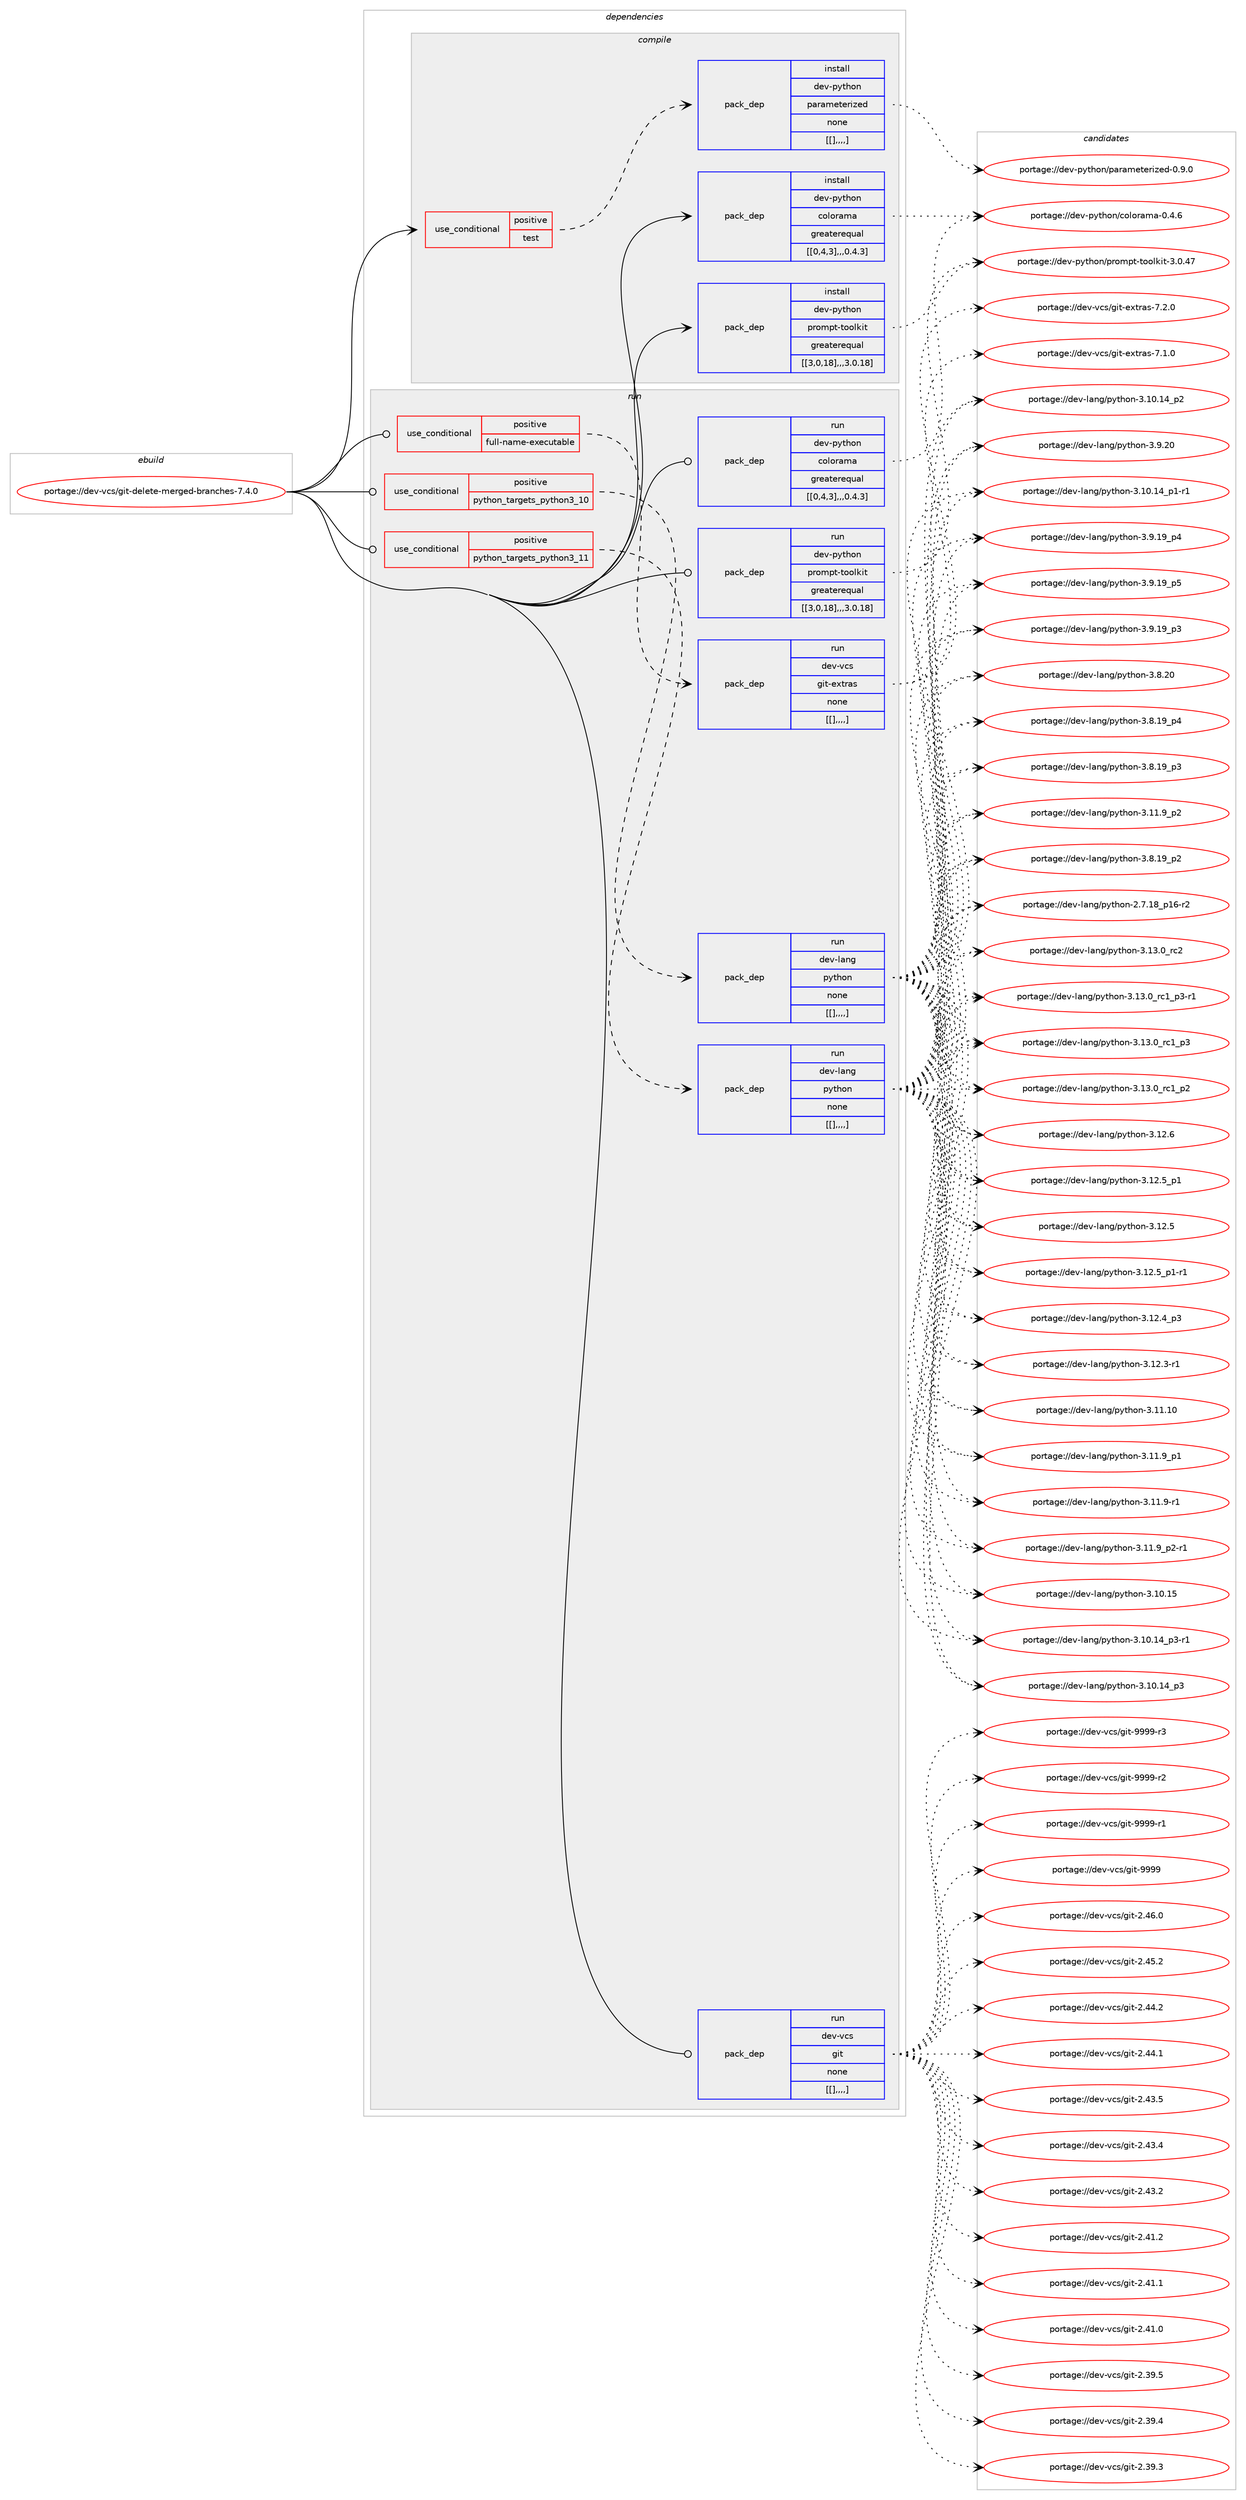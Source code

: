digraph prolog {

# *************
# Graph options
# *************

newrank=true;
concentrate=true;
compound=true;
graph [rankdir=LR,fontname=Helvetica,fontsize=10,ranksep=1.5];#, ranksep=2.5, nodesep=0.2];
edge  [arrowhead=vee];
node  [fontname=Helvetica,fontsize=10];

# **********
# The ebuild
# **********

subgraph cluster_leftcol {
color=gray;
label=<<i>ebuild</i>>;
id [label="portage://dev-vcs/git-delete-merged-branches-7.4.0", color=red, width=4, href="../dev-vcs/git-delete-merged-branches-7.4.0.svg"];
}

# ****************
# The dependencies
# ****************

subgraph cluster_midcol {
color=gray;
label=<<i>dependencies</i>>;
subgraph cluster_compile {
fillcolor="#eeeeee";
style=filled;
label=<<i>compile</i>>;
subgraph cond64317 {
dependency226210 [label=<<TABLE BORDER="0" CELLBORDER="1" CELLSPACING="0" CELLPADDING="4"><TR><TD ROWSPAN="3" CELLPADDING="10">use_conditional</TD></TR><TR><TD>positive</TD></TR><TR><TD>test</TD></TR></TABLE>>, shape=none, color=red];
subgraph pack160438 {
dependency226211 [label=<<TABLE BORDER="0" CELLBORDER="1" CELLSPACING="0" CELLPADDING="4" WIDTH="220"><TR><TD ROWSPAN="6" CELLPADDING="30">pack_dep</TD></TR><TR><TD WIDTH="110">install</TD></TR><TR><TD>dev-python</TD></TR><TR><TD>parameterized</TD></TR><TR><TD>none</TD></TR><TR><TD>[[],,,,]</TD></TR></TABLE>>, shape=none, color=blue];
}
dependency226210:e -> dependency226211:w [weight=20,style="dashed",arrowhead="vee"];
}
id:e -> dependency226210:w [weight=20,style="solid",arrowhead="vee"];
subgraph pack160439 {
dependency226212 [label=<<TABLE BORDER="0" CELLBORDER="1" CELLSPACING="0" CELLPADDING="4" WIDTH="220"><TR><TD ROWSPAN="6" CELLPADDING="30">pack_dep</TD></TR><TR><TD WIDTH="110">install</TD></TR><TR><TD>dev-python</TD></TR><TR><TD>colorama</TD></TR><TR><TD>greaterequal</TD></TR><TR><TD>[[0,4,3],,,0.4.3]</TD></TR></TABLE>>, shape=none, color=blue];
}
id:e -> dependency226212:w [weight=20,style="solid",arrowhead="vee"];
subgraph pack160440 {
dependency226213 [label=<<TABLE BORDER="0" CELLBORDER="1" CELLSPACING="0" CELLPADDING="4" WIDTH="220"><TR><TD ROWSPAN="6" CELLPADDING="30">pack_dep</TD></TR><TR><TD WIDTH="110">install</TD></TR><TR><TD>dev-python</TD></TR><TR><TD>prompt-toolkit</TD></TR><TR><TD>greaterequal</TD></TR><TR><TD>[[3,0,18],,,3.0.18]</TD></TR></TABLE>>, shape=none, color=blue];
}
id:e -> dependency226213:w [weight=20,style="solid",arrowhead="vee"];
}
subgraph cluster_compileandrun {
fillcolor="#eeeeee";
style=filled;
label=<<i>compile and run</i>>;
}
subgraph cluster_run {
fillcolor="#eeeeee";
style=filled;
label=<<i>run</i>>;
subgraph cond64318 {
dependency226214 [label=<<TABLE BORDER="0" CELLBORDER="1" CELLSPACING="0" CELLPADDING="4"><TR><TD ROWSPAN="3" CELLPADDING="10">use_conditional</TD></TR><TR><TD>positive</TD></TR><TR><TD>full-name-executable</TD></TR></TABLE>>, shape=none, color=red];
subgraph pack160441 {
dependency226215 [label=<<TABLE BORDER="0" CELLBORDER="1" CELLSPACING="0" CELLPADDING="4" WIDTH="220"><TR><TD ROWSPAN="6" CELLPADDING="30">pack_dep</TD></TR><TR><TD WIDTH="110">run</TD></TR><TR><TD>dev-vcs</TD></TR><TR><TD>git-extras</TD></TR><TR><TD>none</TD></TR><TR><TD>[[],,,,]</TD></TR></TABLE>>, shape=none, color=blue];
}
dependency226214:e -> dependency226215:w [weight=20,style="dashed",arrowhead="vee"];
}
id:e -> dependency226214:w [weight=20,style="solid",arrowhead="odot"];
subgraph cond64319 {
dependency226216 [label=<<TABLE BORDER="0" CELLBORDER="1" CELLSPACING="0" CELLPADDING="4"><TR><TD ROWSPAN="3" CELLPADDING="10">use_conditional</TD></TR><TR><TD>positive</TD></TR><TR><TD>python_targets_python3_10</TD></TR></TABLE>>, shape=none, color=red];
subgraph pack160442 {
dependency226217 [label=<<TABLE BORDER="0" CELLBORDER="1" CELLSPACING="0" CELLPADDING="4" WIDTH="220"><TR><TD ROWSPAN="6" CELLPADDING="30">pack_dep</TD></TR><TR><TD WIDTH="110">run</TD></TR><TR><TD>dev-lang</TD></TR><TR><TD>python</TD></TR><TR><TD>none</TD></TR><TR><TD>[[],,,,]</TD></TR></TABLE>>, shape=none, color=blue];
}
dependency226216:e -> dependency226217:w [weight=20,style="dashed",arrowhead="vee"];
}
id:e -> dependency226216:w [weight=20,style="solid",arrowhead="odot"];
subgraph cond64320 {
dependency226218 [label=<<TABLE BORDER="0" CELLBORDER="1" CELLSPACING="0" CELLPADDING="4"><TR><TD ROWSPAN="3" CELLPADDING="10">use_conditional</TD></TR><TR><TD>positive</TD></TR><TR><TD>python_targets_python3_11</TD></TR></TABLE>>, shape=none, color=red];
subgraph pack160443 {
dependency226219 [label=<<TABLE BORDER="0" CELLBORDER="1" CELLSPACING="0" CELLPADDING="4" WIDTH="220"><TR><TD ROWSPAN="6" CELLPADDING="30">pack_dep</TD></TR><TR><TD WIDTH="110">run</TD></TR><TR><TD>dev-lang</TD></TR><TR><TD>python</TD></TR><TR><TD>none</TD></TR><TR><TD>[[],,,,]</TD></TR></TABLE>>, shape=none, color=blue];
}
dependency226218:e -> dependency226219:w [weight=20,style="dashed",arrowhead="vee"];
}
id:e -> dependency226218:w [weight=20,style="solid",arrowhead="odot"];
subgraph pack160444 {
dependency226220 [label=<<TABLE BORDER="0" CELLBORDER="1" CELLSPACING="0" CELLPADDING="4" WIDTH="220"><TR><TD ROWSPAN="6" CELLPADDING="30">pack_dep</TD></TR><TR><TD WIDTH="110">run</TD></TR><TR><TD>dev-python</TD></TR><TR><TD>colorama</TD></TR><TR><TD>greaterequal</TD></TR><TR><TD>[[0,4,3],,,0.4.3]</TD></TR></TABLE>>, shape=none, color=blue];
}
id:e -> dependency226220:w [weight=20,style="solid",arrowhead="odot"];
subgraph pack160445 {
dependency226221 [label=<<TABLE BORDER="0" CELLBORDER="1" CELLSPACING="0" CELLPADDING="4" WIDTH="220"><TR><TD ROWSPAN="6" CELLPADDING="30">pack_dep</TD></TR><TR><TD WIDTH="110">run</TD></TR><TR><TD>dev-python</TD></TR><TR><TD>prompt-toolkit</TD></TR><TR><TD>greaterequal</TD></TR><TR><TD>[[3,0,18],,,3.0.18]</TD></TR></TABLE>>, shape=none, color=blue];
}
id:e -> dependency226221:w [weight=20,style="solid",arrowhead="odot"];
subgraph pack160446 {
dependency226222 [label=<<TABLE BORDER="0" CELLBORDER="1" CELLSPACING="0" CELLPADDING="4" WIDTH="220"><TR><TD ROWSPAN="6" CELLPADDING="30">pack_dep</TD></TR><TR><TD WIDTH="110">run</TD></TR><TR><TD>dev-vcs</TD></TR><TR><TD>git</TD></TR><TR><TD>none</TD></TR><TR><TD>[[],,,,]</TD></TR></TABLE>>, shape=none, color=blue];
}
id:e -> dependency226222:w [weight=20,style="solid",arrowhead="odot"];
}
}

# **************
# The candidates
# **************

subgraph cluster_choices {
rank=same;
color=gray;
label=<<i>candidates</i>>;

subgraph choice160438 {
color=black;
nodesep=1;
choice10010111845112121116104111110471129711497109101116101114105122101100454846574648 [label="portage://dev-python/parameterized-0.9.0", color=red, width=4,href="../dev-python/parameterized-0.9.0.svg"];
dependency226211:e -> choice10010111845112121116104111110471129711497109101116101114105122101100454846574648:w [style=dotted,weight="100"];
}
subgraph choice160439 {
color=black;
nodesep=1;
choice1001011184511212111610411111047991111081111149710997454846524654 [label="portage://dev-python/colorama-0.4.6", color=red, width=4,href="../dev-python/colorama-0.4.6.svg"];
dependency226212:e -> choice1001011184511212111610411111047991111081111149710997454846524654:w [style=dotted,weight="100"];
}
subgraph choice160440 {
color=black;
nodesep=1;
choice10010111845112121116104111110471121141111091121164511611111110810710511645514648465255 [label="portage://dev-python/prompt-toolkit-3.0.47", color=red, width=4,href="../dev-python/prompt-toolkit-3.0.47.svg"];
dependency226213:e -> choice10010111845112121116104111110471121141111091121164511611111110810710511645514648465255:w [style=dotted,weight="100"];
}
subgraph choice160441 {
color=black;
nodesep=1;
choice1001011184511899115471031051164510112011611497115455546504648 [label="portage://dev-vcs/git-extras-7.2.0", color=red, width=4,href="../dev-vcs/git-extras-7.2.0.svg"];
choice1001011184511899115471031051164510112011611497115455546494648 [label="portage://dev-vcs/git-extras-7.1.0", color=red, width=4,href="../dev-vcs/git-extras-7.1.0.svg"];
dependency226215:e -> choice1001011184511899115471031051164510112011611497115455546504648:w [style=dotted,weight="100"];
dependency226215:e -> choice1001011184511899115471031051164510112011611497115455546494648:w [style=dotted,weight="100"];
}
subgraph choice160442 {
color=black;
nodesep=1;
choice10010111845108971101034711212111610411111045514649514648951149950 [label="portage://dev-lang/python-3.13.0_rc2", color=red, width=4,href="../dev-lang/python-3.13.0_rc2.svg"];
choice1001011184510897110103471121211161041111104551464951464895114994995112514511449 [label="portage://dev-lang/python-3.13.0_rc1_p3-r1", color=red, width=4,href="../dev-lang/python-3.13.0_rc1_p3-r1.svg"];
choice100101118451089711010347112121116104111110455146495146489511499499511251 [label="portage://dev-lang/python-3.13.0_rc1_p3", color=red, width=4,href="../dev-lang/python-3.13.0_rc1_p3.svg"];
choice100101118451089711010347112121116104111110455146495146489511499499511250 [label="portage://dev-lang/python-3.13.0_rc1_p2", color=red, width=4,href="../dev-lang/python-3.13.0_rc1_p2.svg"];
choice10010111845108971101034711212111610411111045514649504654 [label="portage://dev-lang/python-3.12.6", color=red, width=4,href="../dev-lang/python-3.12.6.svg"];
choice1001011184510897110103471121211161041111104551464950465395112494511449 [label="portage://dev-lang/python-3.12.5_p1-r1", color=red, width=4,href="../dev-lang/python-3.12.5_p1-r1.svg"];
choice100101118451089711010347112121116104111110455146495046539511249 [label="portage://dev-lang/python-3.12.5_p1", color=red, width=4,href="../dev-lang/python-3.12.5_p1.svg"];
choice10010111845108971101034711212111610411111045514649504653 [label="portage://dev-lang/python-3.12.5", color=red, width=4,href="../dev-lang/python-3.12.5.svg"];
choice100101118451089711010347112121116104111110455146495046529511251 [label="portage://dev-lang/python-3.12.4_p3", color=red, width=4,href="../dev-lang/python-3.12.4_p3.svg"];
choice100101118451089711010347112121116104111110455146495046514511449 [label="portage://dev-lang/python-3.12.3-r1", color=red, width=4,href="../dev-lang/python-3.12.3-r1.svg"];
choice1001011184510897110103471121211161041111104551464949464948 [label="portage://dev-lang/python-3.11.10", color=red, width=4,href="../dev-lang/python-3.11.10.svg"];
choice1001011184510897110103471121211161041111104551464949465795112504511449 [label="portage://dev-lang/python-3.11.9_p2-r1", color=red, width=4,href="../dev-lang/python-3.11.9_p2-r1.svg"];
choice100101118451089711010347112121116104111110455146494946579511250 [label="portage://dev-lang/python-3.11.9_p2", color=red, width=4,href="../dev-lang/python-3.11.9_p2.svg"];
choice100101118451089711010347112121116104111110455146494946579511249 [label="portage://dev-lang/python-3.11.9_p1", color=red, width=4,href="../dev-lang/python-3.11.9_p1.svg"];
choice100101118451089711010347112121116104111110455146494946574511449 [label="portage://dev-lang/python-3.11.9-r1", color=red, width=4,href="../dev-lang/python-3.11.9-r1.svg"];
choice1001011184510897110103471121211161041111104551464948464953 [label="portage://dev-lang/python-3.10.15", color=red, width=4,href="../dev-lang/python-3.10.15.svg"];
choice100101118451089711010347112121116104111110455146494846495295112514511449 [label="portage://dev-lang/python-3.10.14_p3-r1", color=red, width=4,href="../dev-lang/python-3.10.14_p3-r1.svg"];
choice10010111845108971101034711212111610411111045514649484649529511251 [label="portage://dev-lang/python-3.10.14_p3", color=red, width=4,href="../dev-lang/python-3.10.14_p3.svg"];
choice10010111845108971101034711212111610411111045514649484649529511250 [label="portage://dev-lang/python-3.10.14_p2", color=red, width=4,href="../dev-lang/python-3.10.14_p2.svg"];
choice100101118451089711010347112121116104111110455146494846495295112494511449 [label="portage://dev-lang/python-3.10.14_p1-r1", color=red, width=4,href="../dev-lang/python-3.10.14_p1-r1.svg"];
choice10010111845108971101034711212111610411111045514657465048 [label="portage://dev-lang/python-3.9.20", color=red, width=4,href="../dev-lang/python-3.9.20.svg"];
choice100101118451089711010347112121116104111110455146574649579511253 [label="portage://dev-lang/python-3.9.19_p5", color=red, width=4,href="../dev-lang/python-3.9.19_p5.svg"];
choice100101118451089711010347112121116104111110455146574649579511252 [label="portage://dev-lang/python-3.9.19_p4", color=red, width=4,href="../dev-lang/python-3.9.19_p4.svg"];
choice100101118451089711010347112121116104111110455146574649579511251 [label="portage://dev-lang/python-3.9.19_p3", color=red, width=4,href="../dev-lang/python-3.9.19_p3.svg"];
choice10010111845108971101034711212111610411111045514656465048 [label="portage://dev-lang/python-3.8.20", color=red, width=4,href="../dev-lang/python-3.8.20.svg"];
choice100101118451089711010347112121116104111110455146564649579511252 [label="portage://dev-lang/python-3.8.19_p4", color=red, width=4,href="../dev-lang/python-3.8.19_p4.svg"];
choice100101118451089711010347112121116104111110455146564649579511251 [label="portage://dev-lang/python-3.8.19_p3", color=red, width=4,href="../dev-lang/python-3.8.19_p3.svg"];
choice100101118451089711010347112121116104111110455146564649579511250 [label="portage://dev-lang/python-3.8.19_p2", color=red, width=4,href="../dev-lang/python-3.8.19_p2.svg"];
choice100101118451089711010347112121116104111110455046554649569511249544511450 [label="portage://dev-lang/python-2.7.18_p16-r2", color=red, width=4,href="../dev-lang/python-2.7.18_p16-r2.svg"];
dependency226217:e -> choice10010111845108971101034711212111610411111045514649514648951149950:w [style=dotted,weight="100"];
dependency226217:e -> choice1001011184510897110103471121211161041111104551464951464895114994995112514511449:w [style=dotted,weight="100"];
dependency226217:e -> choice100101118451089711010347112121116104111110455146495146489511499499511251:w [style=dotted,weight="100"];
dependency226217:e -> choice100101118451089711010347112121116104111110455146495146489511499499511250:w [style=dotted,weight="100"];
dependency226217:e -> choice10010111845108971101034711212111610411111045514649504654:w [style=dotted,weight="100"];
dependency226217:e -> choice1001011184510897110103471121211161041111104551464950465395112494511449:w [style=dotted,weight="100"];
dependency226217:e -> choice100101118451089711010347112121116104111110455146495046539511249:w [style=dotted,weight="100"];
dependency226217:e -> choice10010111845108971101034711212111610411111045514649504653:w [style=dotted,weight="100"];
dependency226217:e -> choice100101118451089711010347112121116104111110455146495046529511251:w [style=dotted,weight="100"];
dependency226217:e -> choice100101118451089711010347112121116104111110455146495046514511449:w [style=dotted,weight="100"];
dependency226217:e -> choice1001011184510897110103471121211161041111104551464949464948:w [style=dotted,weight="100"];
dependency226217:e -> choice1001011184510897110103471121211161041111104551464949465795112504511449:w [style=dotted,weight="100"];
dependency226217:e -> choice100101118451089711010347112121116104111110455146494946579511250:w [style=dotted,weight="100"];
dependency226217:e -> choice100101118451089711010347112121116104111110455146494946579511249:w [style=dotted,weight="100"];
dependency226217:e -> choice100101118451089711010347112121116104111110455146494946574511449:w [style=dotted,weight="100"];
dependency226217:e -> choice1001011184510897110103471121211161041111104551464948464953:w [style=dotted,weight="100"];
dependency226217:e -> choice100101118451089711010347112121116104111110455146494846495295112514511449:w [style=dotted,weight="100"];
dependency226217:e -> choice10010111845108971101034711212111610411111045514649484649529511251:w [style=dotted,weight="100"];
dependency226217:e -> choice10010111845108971101034711212111610411111045514649484649529511250:w [style=dotted,weight="100"];
dependency226217:e -> choice100101118451089711010347112121116104111110455146494846495295112494511449:w [style=dotted,weight="100"];
dependency226217:e -> choice10010111845108971101034711212111610411111045514657465048:w [style=dotted,weight="100"];
dependency226217:e -> choice100101118451089711010347112121116104111110455146574649579511253:w [style=dotted,weight="100"];
dependency226217:e -> choice100101118451089711010347112121116104111110455146574649579511252:w [style=dotted,weight="100"];
dependency226217:e -> choice100101118451089711010347112121116104111110455146574649579511251:w [style=dotted,weight="100"];
dependency226217:e -> choice10010111845108971101034711212111610411111045514656465048:w [style=dotted,weight="100"];
dependency226217:e -> choice100101118451089711010347112121116104111110455146564649579511252:w [style=dotted,weight="100"];
dependency226217:e -> choice100101118451089711010347112121116104111110455146564649579511251:w [style=dotted,weight="100"];
dependency226217:e -> choice100101118451089711010347112121116104111110455146564649579511250:w [style=dotted,weight="100"];
dependency226217:e -> choice100101118451089711010347112121116104111110455046554649569511249544511450:w [style=dotted,weight="100"];
}
subgraph choice160443 {
color=black;
nodesep=1;
choice10010111845108971101034711212111610411111045514649514648951149950 [label="portage://dev-lang/python-3.13.0_rc2", color=red, width=4,href="../dev-lang/python-3.13.0_rc2.svg"];
choice1001011184510897110103471121211161041111104551464951464895114994995112514511449 [label="portage://dev-lang/python-3.13.0_rc1_p3-r1", color=red, width=4,href="../dev-lang/python-3.13.0_rc1_p3-r1.svg"];
choice100101118451089711010347112121116104111110455146495146489511499499511251 [label="portage://dev-lang/python-3.13.0_rc1_p3", color=red, width=4,href="../dev-lang/python-3.13.0_rc1_p3.svg"];
choice100101118451089711010347112121116104111110455146495146489511499499511250 [label="portage://dev-lang/python-3.13.0_rc1_p2", color=red, width=4,href="../dev-lang/python-3.13.0_rc1_p2.svg"];
choice10010111845108971101034711212111610411111045514649504654 [label="portage://dev-lang/python-3.12.6", color=red, width=4,href="../dev-lang/python-3.12.6.svg"];
choice1001011184510897110103471121211161041111104551464950465395112494511449 [label="portage://dev-lang/python-3.12.5_p1-r1", color=red, width=4,href="../dev-lang/python-3.12.5_p1-r1.svg"];
choice100101118451089711010347112121116104111110455146495046539511249 [label="portage://dev-lang/python-3.12.5_p1", color=red, width=4,href="../dev-lang/python-3.12.5_p1.svg"];
choice10010111845108971101034711212111610411111045514649504653 [label="portage://dev-lang/python-3.12.5", color=red, width=4,href="../dev-lang/python-3.12.5.svg"];
choice100101118451089711010347112121116104111110455146495046529511251 [label="portage://dev-lang/python-3.12.4_p3", color=red, width=4,href="../dev-lang/python-3.12.4_p3.svg"];
choice100101118451089711010347112121116104111110455146495046514511449 [label="portage://dev-lang/python-3.12.3-r1", color=red, width=4,href="../dev-lang/python-3.12.3-r1.svg"];
choice1001011184510897110103471121211161041111104551464949464948 [label="portage://dev-lang/python-3.11.10", color=red, width=4,href="../dev-lang/python-3.11.10.svg"];
choice1001011184510897110103471121211161041111104551464949465795112504511449 [label="portage://dev-lang/python-3.11.9_p2-r1", color=red, width=4,href="../dev-lang/python-3.11.9_p2-r1.svg"];
choice100101118451089711010347112121116104111110455146494946579511250 [label="portage://dev-lang/python-3.11.9_p2", color=red, width=4,href="../dev-lang/python-3.11.9_p2.svg"];
choice100101118451089711010347112121116104111110455146494946579511249 [label="portage://dev-lang/python-3.11.9_p1", color=red, width=4,href="../dev-lang/python-3.11.9_p1.svg"];
choice100101118451089711010347112121116104111110455146494946574511449 [label="portage://dev-lang/python-3.11.9-r1", color=red, width=4,href="../dev-lang/python-3.11.9-r1.svg"];
choice1001011184510897110103471121211161041111104551464948464953 [label="portage://dev-lang/python-3.10.15", color=red, width=4,href="../dev-lang/python-3.10.15.svg"];
choice100101118451089711010347112121116104111110455146494846495295112514511449 [label="portage://dev-lang/python-3.10.14_p3-r1", color=red, width=4,href="../dev-lang/python-3.10.14_p3-r1.svg"];
choice10010111845108971101034711212111610411111045514649484649529511251 [label="portage://dev-lang/python-3.10.14_p3", color=red, width=4,href="../dev-lang/python-3.10.14_p3.svg"];
choice10010111845108971101034711212111610411111045514649484649529511250 [label="portage://dev-lang/python-3.10.14_p2", color=red, width=4,href="../dev-lang/python-3.10.14_p2.svg"];
choice100101118451089711010347112121116104111110455146494846495295112494511449 [label="portage://dev-lang/python-3.10.14_p1-r1", color=red, width=4,href="../dev-lang/python-3.10.14_p1-r1.svg"];
choice10010111845108971101034711212111610411111045514657465048 [label="portage://dev-lang/python-3.9.20", color=red, width=4,href="../dev-lang/python-3.9.20.svg"];
choice100101118451089711010347112121116104111110455146574649579511253 [label="portage://dev-lang/python-3.9.19_p5", color=red, width=4,href="../dev-lang/python-3.9.19_p5.svg"];
choice100101118451089711010347112121116104111110455146574649579511252 [label="portage://dev-lang/python-3.9.19_p4", color=red, width=4,href="../dev-lang/python-3.9.19_p4.svg"];
choice100101118451089711010347112121116104111110455146574649579511251 [label="portage://dev-lang/python-3.9.19_p3", color=red, width=4,href="../dev-lang/python-3.9.19_p3.svg"];
choice10010111845108971101034711212111610411111045514656465048 [label="portage://dev-lang/python-3.8.20", color=red, width=4,href="../dev-lang/python-3.8.20.svg"];
choice100101118451089711010347112121116104111110455146564649579511252 [label="portage://dev-lang/python-3.8.19_p4", color=red, width=4,href="../dev-lang/python-3.8.19_p4.svg"];
choice100101118451089711010347112121116104111110455146564649579511251 [label="portage://dev-lang/python-3.8.19_p3", color=red, width=4,href="../dev-lang/python-3.8.19_p3.svg"];
choice100101118451089711010347112121116104111110455146564649579511250 [label="portage://dev-lang/python-3.8.19_p2", color=red, width=4,href="../dev-lang/python-3.8.19_p2.svg"];
choice100101118451089711010347112121116104111110455046554649569511249544511450 [label="portage://dev-lang/python-2.7.18_p16-r2", color=red, width=4,href="../dev-lang/python-2.7.18_p16-r2.svg"];
dependency226219:e -> choice10010111845108971101034711212111610411111045514649514648951149950:w [style=dotted,weight="100"];
dependency226219:e -> choice1001011184510897110103471121211161041111104551464951464895114994995112514511449:w [style=dotted,weight="100"];
dependency226219:e -> choice100101118451089711010347112121116104111110455146495146489511499499511251:w [style=dotted,weight="100"];
dependency226219:e -> choice100101118451089711010347112121116104111110455146495146489511499499511250:w [style=dotted,weight="100"];
dependency226219:e -> choice10010111845108971101034711212111610411111045514649504654:w [style=dotted,weight="100"];
dependency226219:e -> choice1001011184510897110103471121211161041111104551464950465395112494511449:w [style=dotted,weight="100"];
dependency226219:e -> choice100101118451089711010347112121116104111110455146495046539511249:w [style=dotted,weight="100"];
dependency226219:e -> choice10010111845108971101034711212111610411111045514649504653:w [style=dotted,weight="100"];
dependency226219:e -> choice100101118451089711010347112121116104111110455146495046529511251:w [style=dotted,weight="100"];
dependency226219:e -> choice100101118451089711010347112121116104111110455146495046514511449:w [style=dotted,weight="100"];
dependency226219:e -> choice1001011184510897110103471121211161041111104551464949464948:w [style=dotted,weight="100"];
dependency226219:e -> choice1001011184510897110103471121211161041111104551464949465795112504511449:w [style=dotted,weight="100"];
dependency226219:e -> choice100101118451089711010347112121116104111110455146494946579511250:w [style=dotted,weight="100"];
dependency226219:e -> choice100101118451089711010347112121116104111110455146494946579511249:w [style=dotted,weight="100"];
dependency226219:e -> choice100101118451089711010347112121116104111110455146494946574511449:w [style=dotted,weight="100"];
dependency226219:e -> choice1001011184510897110103471121211161041111104551464948464953:w [style=dotted,weight="100"];
dependency226219:e -> choice100101118451089711010347112121116104111110455146494846495295112514511449:w [style=dotted,weight="100"];
dependency226219:e -> choice10010111845108971101034711212111610411111045514649484649529511251:w [style=dotted,weight="100"];
dependency226219:e -> choice10010111845108971101034711212111610411111045514649484649529511250:w [style=dotted,weight="100"];
dependency226219:e -> choice100101118451089711010347112121116104111110455146494846495295112494511449:w [style=dotted,weight="100"];
dependency226219:e -> choice10010111845108971101034711212111610411111045514657465048:w [style=dotted,weight="100"];
dependency226219:e -> choice100101118451089711010347112121116104111110455146574649579511253:w [style=dotted,weight="100"];
dependency226219:e -> choice100101118451089711010347112121116104111110455146574649579511252:w [style=dotted,weight="100"];
dependency226219:e -> choice100101118451089711010347112121116104111110455146574649579511251:w [style=dotted,weight="100"];
dependency226219:e -> choice10010111845108971101034711212111610411111045514656465048:w [style=dotted,weight="100"];
dependency226219:e -> choice100101118451089711010347112121116104111110455146564649579511252:w [style=dotted,weight="100"];
dependency226219:e -> choice100101118451089711010347112121116104111110455146564649579511251:w [style=dotted,weight="100"];
dependency226219:e -> choice100101118451089711010347112121116104111110455146564649579511250:w [style=dotted,weight="100"];
dependency226219:e -> choice100101118451089711010347112121116104111110455046554649569511249544511450:w [style=dotted,weight="100"];
}
subgraph choice160444 {
color=black;
nodesep=1;
choice1001011184511212111610411111047991111081111149710997454846524654 [label="portage://dev-python/colorama-0.4.6", color=red, width=4,href="../dev-python/colorama-0.4.6.svg"];
dependency226220:e -> choice1001011184511212111610411111047991111081111149710997454846524654:w [style=dotted,weight="100"];
}
subgraph choice160445 {
color=black;
nodesep=1;
choice10010111845112121116104111110471121141111091121164511611111110810710511645514648465255 [label="portage://dev-python/prompt-toolkit-3.0.47", color=red, width=4,href="../dev-python/prompt-toolkit-3.0.47.svg"];
dependency226221:e -> choice10010111845112121116104111110471121141111091121164511611111110810710511645514648465255:w [style=dotted,weight="100"];
}
subgraph choice160446 {
color=black;
nodesep=1;
choice10010111845118991154710310511645575757574511451 [label="portage://dev-vcs/git-9999-r3", color=red, width=4,href="../dev-vcs/git-9999-r3.svg"];
choice10010111845118991154710310511645575757574511450 [label="portage://dev-vcs/git-9999-r2", color=red, width=4,href="../dev-vcs/git-9999-r2.svg"];
choice10010111845118991154710310511645575757574511449 [label="portage://dev-vcs/git-9999-r1", color=red, width=4,href="../dev-vcs/git-9999-r1.svg"];
choice1001011184511899115471031051164557575757 [label="portage://dev-vcs/git-9999", color=red, width=4,href="../dev-vcs/git-9999.svg"];
choice10010111845118991154710310511645504652544648 [label="portage://dev-vcs/git-2.46.0", color=red, width=4,href="../dev-vcs/git-2.46.0.svg"];
choice10010111845118991154710310511645504652534650 [label="portage://dev-vcs/git-2.45.2", color=red, width=4,href="../dev-vcs/git-2.45.2.svg"];
choice10010111845118991154710310511645504652524650 [label="portage://dev-vcs/git-2.44.2", color=red, width=4,href="../dev-vcs/git-2.44.2.svg"];
choice10010111845118991154710310511645504652524649 [label="portage://dev-vcs/git-2.44.1", color=red, width=4,href="../dev-vcs/git-2.44.1.svg"];
choice10010111845118991154710310511645504652514653 [label="portage://dev-vcs/git-2.43.5", color=red, width=4,href="../dev-vcs/git-2.43.5.svg"];
choice10010111845118991154710310511645504652514652 [label="portage://dev-vcs/git-2.43.4", color=red, width=4,href="../dev-vcs/git-2.43.4.svg"];
choice10010111845118991154710310511645504652514650 [label="portage://dev-vcs/git-2.43.2", color=red, width=4,href="../dev-vcs/git-2.43.2.svg"];
choice10010111845118991154710310511645504652494650 [label="portage://dev-vcs/git-2.41.2", color=red, width=4,href="../dev-vcs/git-2.41.2.svg"];
choice10010111845118991154710310511645504652494649 [label="portage://dev-vcs/git-2.41.1", color=red, width=4,href="../dev-vcs/git-2.41.1.svg"];
choice10010111845118991154710310511645504652494648 [label="portage://dev-vcs/git-2.41.0", color=red, width=4,href="../dev-vcs/git-2.41.0.svg"];
choice10010111845118991154710310511645504651574653 [label="portage://dev-vcs/git-2.39.5", color=red, width=4,href="../dev-vcs/git-2.39.5.svg"];
choice10010111845118991154710310511645504651574652 [label="portage://dev-vcs/git-2.39.4", color=red, width=4,href="../dev-vcs/git-2.39.4.svg"];
choice10010111845118991154710310511645504651574651 [label="portage://dev-vcs/git-2.39.3", color=red, width=4,href="../dev-vcs/git-2.39.3.svg"];
dependency226222:e -> choice10010111845118991154710310511645575757574511451:w [style=dotted,weight="100"];
dependency226222:e -> choice10010111845118991154710310511645575757574511450:w [style=dotted,weight="100"];
dependency226222:e -> choice10010111845118991154710310511645575757574511449:w [style=dotted,weight="100"];
dependency226222:e -> choice1001011184511899115471031051164557575757:w [style=dotted,weight="100"];
dependency226222:e -> choice10010111845118991154710310511645504652544648:w [style=dotted,weight="100"];
dependency226222:e -> choice10010111845118991154710310511645504652534650:w [style=dotted,weight="100"];
dependency226222:e -> choice10010111845118991154710310511645504652524650:w [style=dotted,weight="100"];
dependency226222:e -> choice10010111845118991154710310511645504652524649:w [style=dotted,weight="100"];
dependency226222:e -> choice10010111845118991154710310511645504652514653:w [style=dotted,weight="100"];
dependency226222:e -> choice10010111845118991154710310511645504652514652:w [style=dotted,weight="100"];
dependency226222:e -> choice10010111845118991154710310511645504652514650:w [style=dotted,weight="100"];
dependency226222:e -> choice10010111845118991154710310511645504652494650:w [style=dotted,weight="100"];
dependency226222:e -> choice10010111845118991154710310511645504652494649:w [style=dotted,weight="100"];
dependency226222:e -> choice10010111845118991154710310511645504652494648:w [style=dotted,weight="100"];
dependency226222:e -> choice10010111845118991154710310511645504651574653:w [style=dotted,weight="100"];
dependency226222:e -> choice10010111845118991154710310511645504651574652:w [style=dotted,weight="100"];
dependency226222:e -> choice10010111845118991154710310511645504651574651:w [style=dotted,weight="100"];
}
}

}
